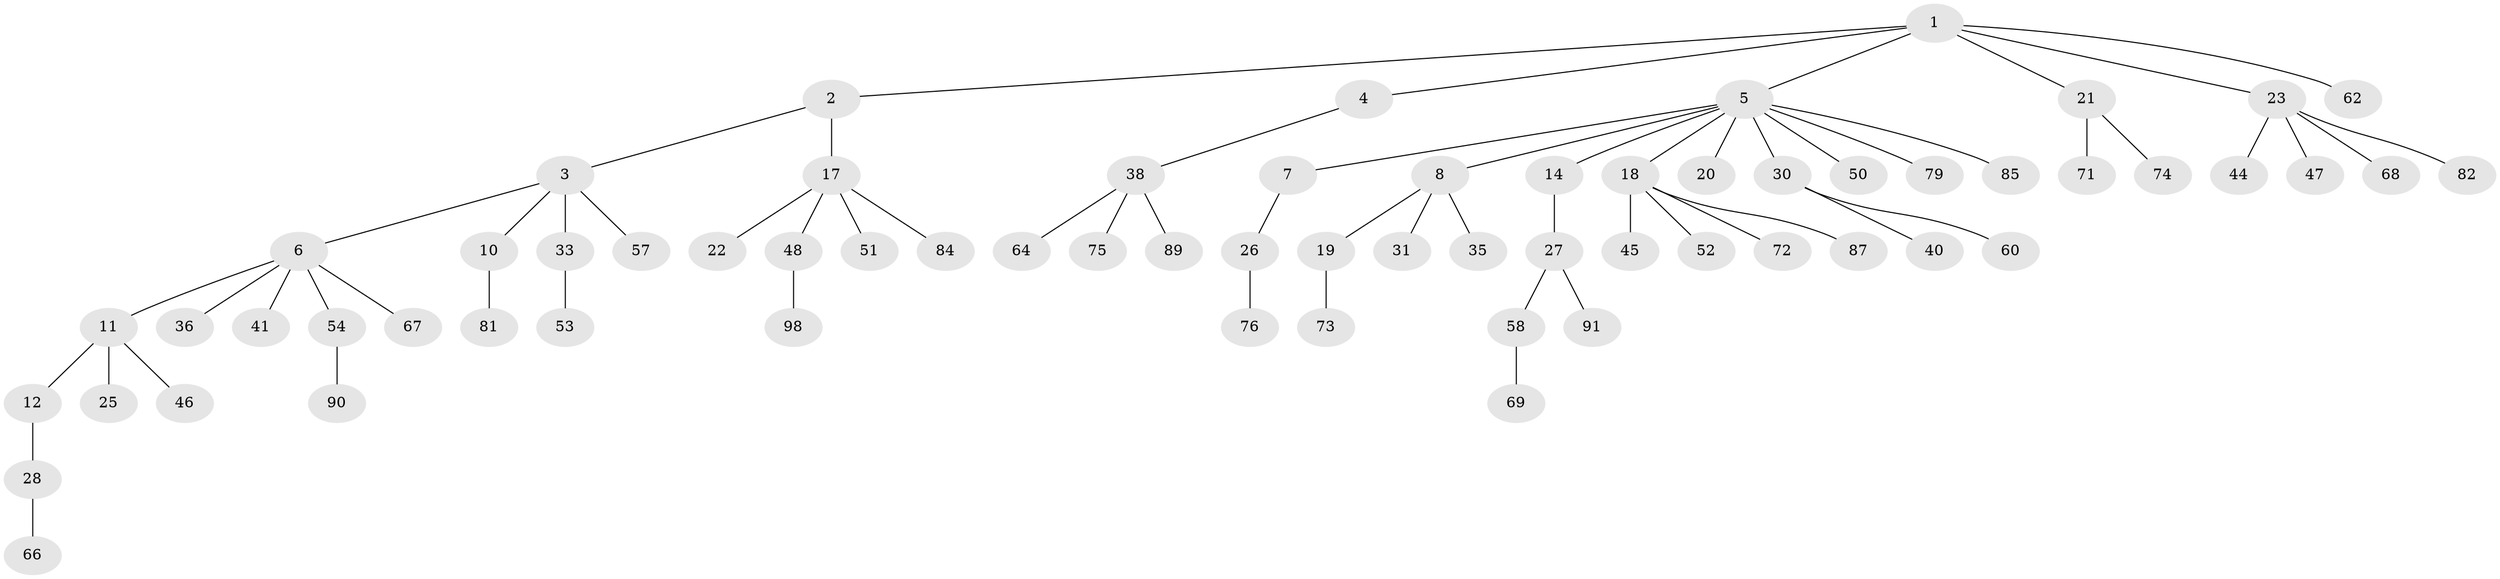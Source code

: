 // original degree distribution, {6: 0.02, 4: 0.09, 2: 0.23, 9: 0.01, 3: 0.13, 1: 0.51, 5: 0.01}
// Generated by graph-tools (version 1.1) at 2025/11/02/21/25 10:11:10]
// undirected, 66 vertices, 65 edges
graph export_dot {
graph [start="1"]
  node [color=gray90,style=filled];
  1 [super="+13"];
  2 [super="+78"];
  3 [super="+63"];
  4;
  5 [super="+9"];
  6 [super="+29"];
  7;
  8;
  10 [super="+16"];
  11 [super="+15"];
  12 [super="+24"];
  14 [super="+39"];
  17 [super="+32"];
  18 [super="+43"];
  19 [super="+95"];
  20;
  21 [super="+49"];
  22;
  23 [super="+37"];
  25;
  26 [super="+34"];
  27 [super="+42"];
  28 [super="+93"];
  30;
  31;
  33 [super="+80"];
  35 [super="+55"];
  36 [super="+70"];
  38 [super="+94"];
  40;
  41;
  44;
  45 [super="+100"];
  46 [super="+59"];
  47 [super="+56"];
  48 [super="+61"];
  50;
  51;
  52 [super="+77"];
  53;
  54;
  57;
  58;
  60 [super="+65"];
  62;
  64;
  66;
  67;
  68;
  69;
  71;
  72 [super="+83"];
  73 [super="+99"];
  74;
  75;
  76 [super="+86"];
  79 [super="+88"];
  81;
  82;
  84;
  85;
  87 [super="+97"];
  89;
  90 [super="+96"];
  91 [super="+92"];
  98;
  1 -- 2;
  1 -- 4;
  1 -- 5;
  1 -- 21;
  1 -- 23;
  1 -- 62;
  2 -- 3;
  2 -- 17;
  3 -- 6;
  3 -- 10;
  3 -- 33;
  3 -- 57;
  4 -- 38;
  5 -- 7;
  5 -- 8;
  5 -- 14;
  5 -- 20;
  5 -- 50;
  5 -- 79;
  5 -- 85;
  5 -- 18;
  5 -- 30;
  6 -- 11;
  6 -- 36;
  6 -- 54;
  6 -- 41;
  6 -- 67;
  7 -- 26;
  8 -- 19;
  8 -- 31;
  8 -- 35;
  10 -- 81;
  11 -- 12;
  11 -- 25;
  11 -- 46;
  12 -- 28;
  14 -- 27;
  17 -- 22;
  17 -- 51;
  17 -- 48;
  17 -- 84;
  18 -- 87;
  18 -- 72;
  18 -- 52;
  18 -- 45;
  19 -- 73;
  21 -- 71;
  21 -- 74;
  23 -- 44;
  23 -- 82;
  23 -- 68;
  23 -- 47;
  26 -- 76;
  27 -- 91;
  27 -- 58;
  28 -- 66;
  30 -- 40;
  30 -- 60;
  33 -- 53;
  38 -- 64;
  38 -- 75;
  38 -- 89;
  48 -- 98;
  54 -- 90;
  58 -- 69;
}
